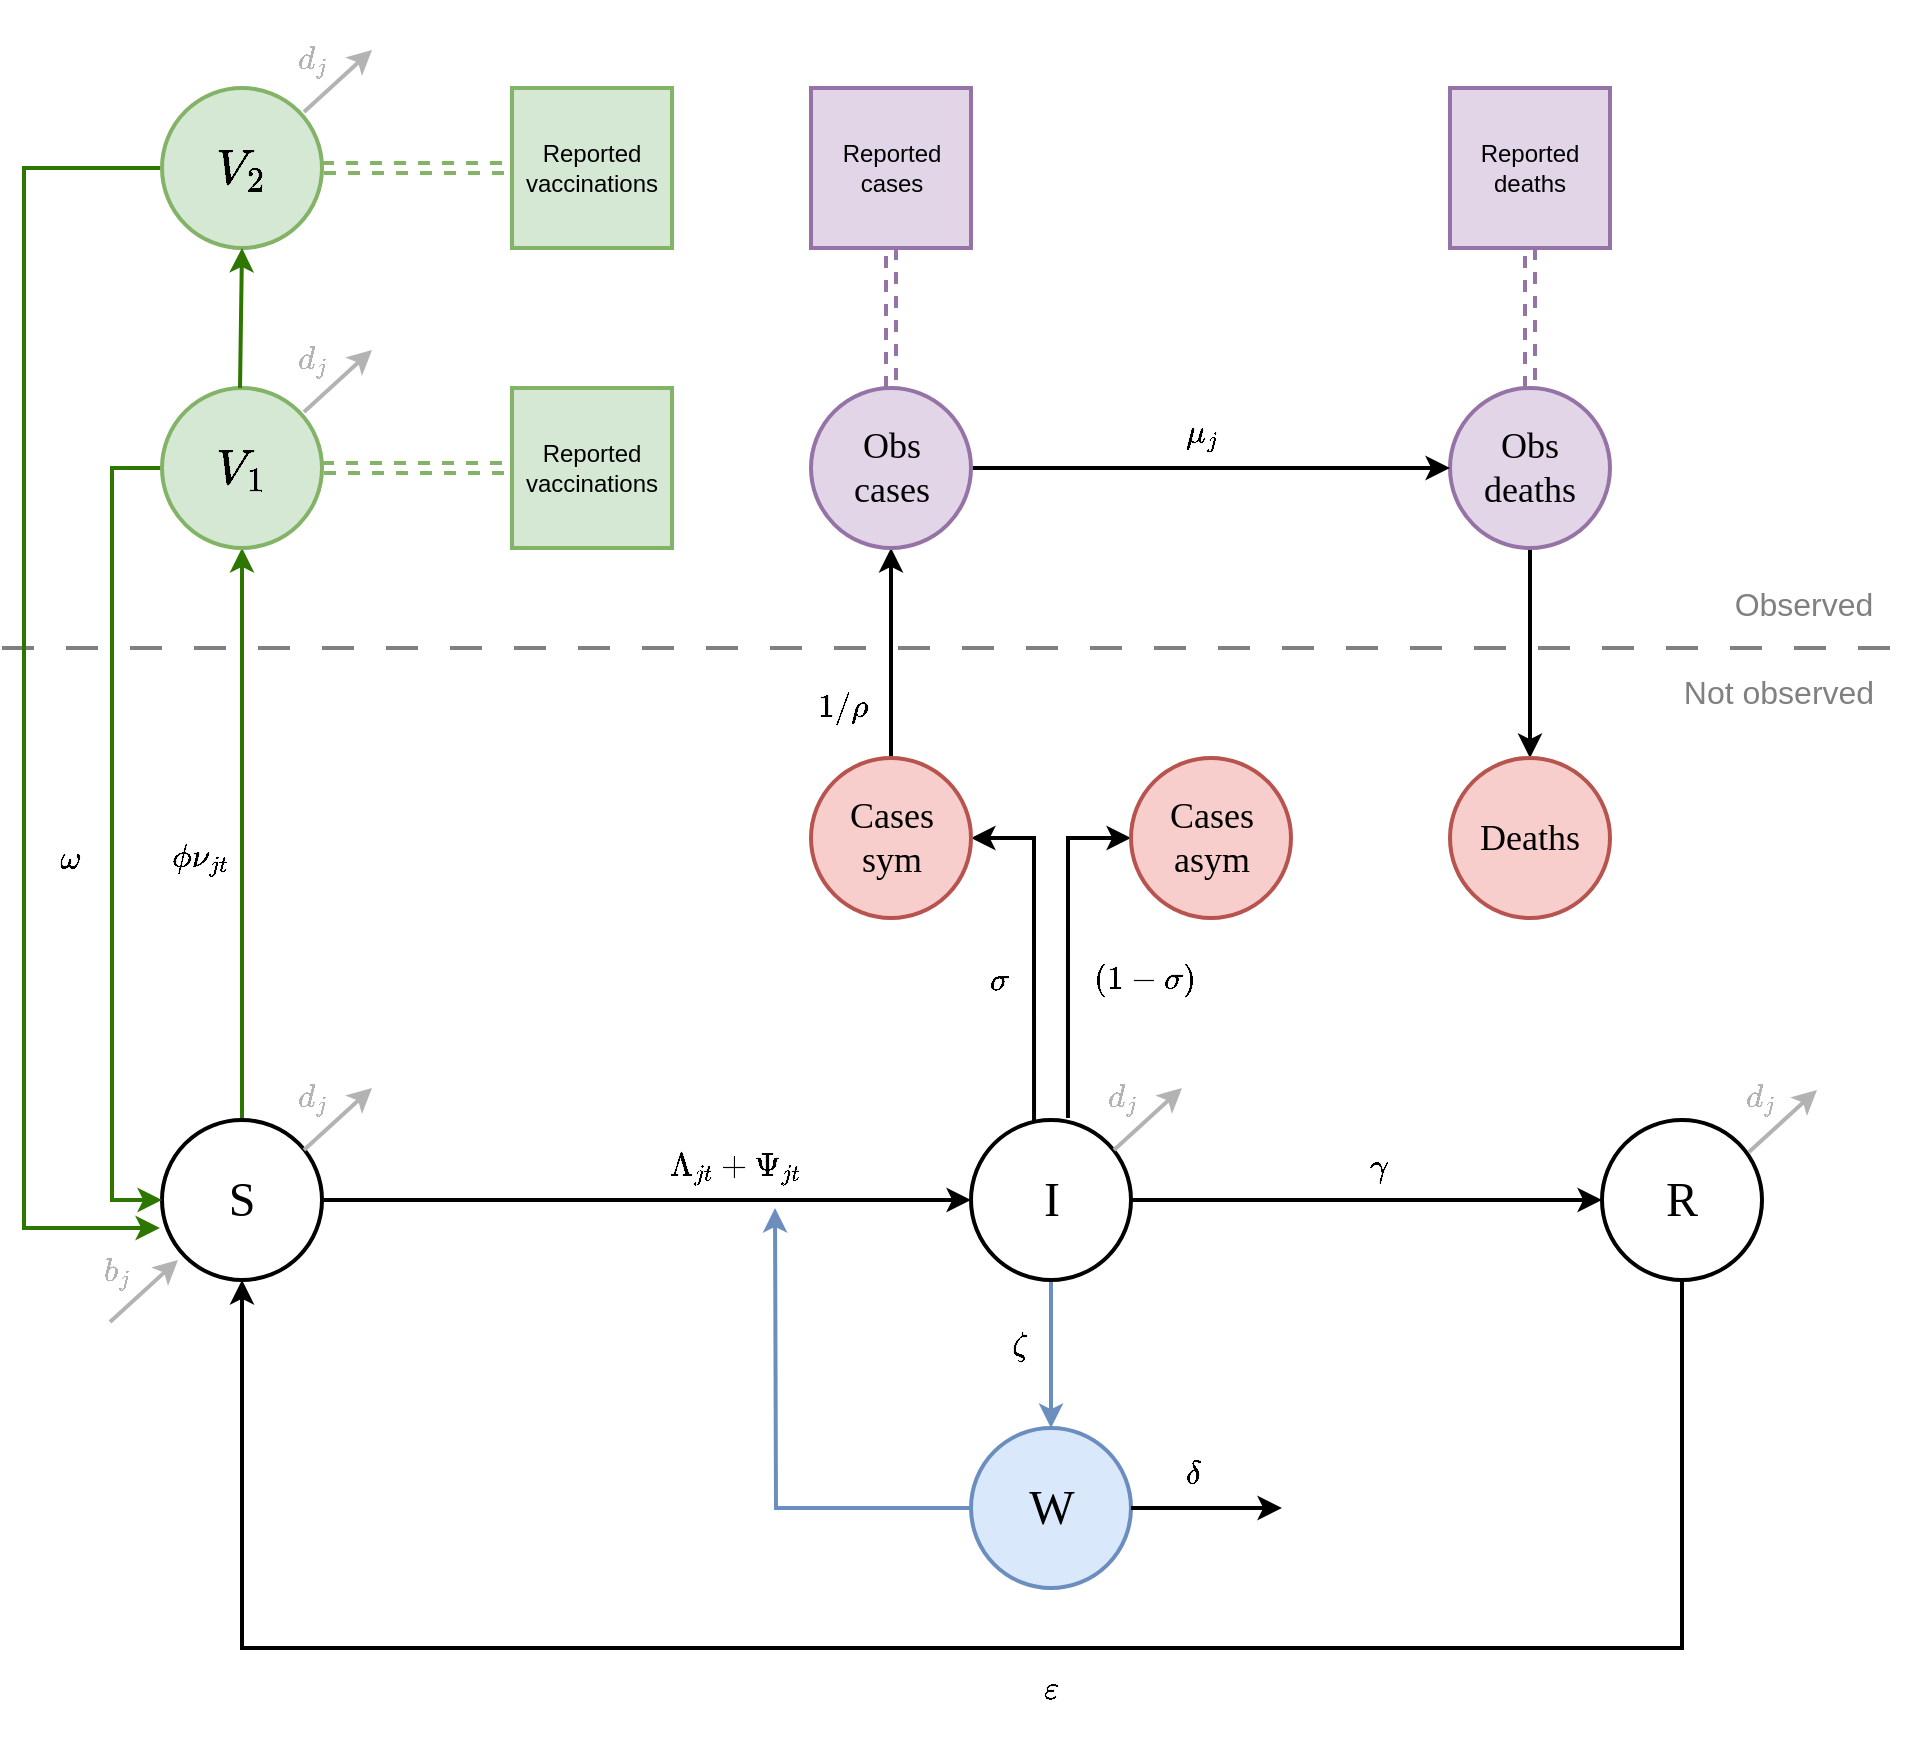 <mxfile version="24.7.5">
  <diagram name="Page-1" id="SHD7UDlB_XUJz2UPsoch">
    <mxGraphModel dx="1114" dy="-6822" grid="1" gridSize="10" guides="1" tooltips="1" connect="1" arrows="1" fold="1" page="1" pageScale="1" pageWidth="850" pageHeight="1100" background="#FFFFFF" math="1" shadow="0">
      <root>
        <mxCell id="0" />
        <mxCell id="1" parent="0" />
        <mxCell id="KVR7Yg019UcxZeirtHPp-1" style="edgeStyle=orthogonalEdgeStyle;rounded=0;orthogonalLoop=1;jettySize=auto;html=1;entryX=0.5;entryY=1;entryDx=0;entryDy=0;fillColor=#60a917;strokeColor=#2D7600;strokeWidth=2;" parent="1" source="KVR7Yg019UcxZeirtHPp-2" target="KVR7Yg019UcxZeirtHPp-6" edge="1">
          <mxGeometry relative="1" as="geometry" />
        </mxCell>
        <mxCell id="KVR7Yg019UcxZeirtHPp-2" value="S" style="ellipse;whiteSpace=wrap;html=1;aspect=fixed;fontSize=24;fontFamily=Verdana;fillColor=#FFFFFF;strokeColor=#000000;fontColor=#000000;strokeWidth=2;" parent="1" vertex="1">
          <mxGeometry x="540" y="9326" width="80" height="80" as="geometry" />
        </mxCell>
        <mxCell id="KVR7Yg019UcxZeirtHPp-3" style="edgeStyle=orthogonalEdgeStyle;rounded=0;orthogonalLoop=1;jettySize=auto;html=1;exitX=1;exitY=0.5;exitDx=0;exitDy=0;strokeColor=#000000;strokeWidth=2;" parent="1" source="KVR7Yg019UcxZeirtHPp-2" target="KVR7Yg019UcxZeirtHPp-10" edge="1">
          <mxGeometry relative="1" as="geometry">
            <mxPoint x="931" y="9366" as="sourcePoint" />
          </mxGeometry>
        </mxCell>
        <mxCell id="KVR7Yg019UcxZeirtHPp-55" style="edgeStyle=orthogonalEdgeStyle;rounded=0;orthogonalLoop=1;jettySize=auto;html=1;exitX=1;exitY=0.5;exitDx=0;exitDy=0;entryX=0;entryY=0.5;entryDx=0;entryDy=0;shape=link;fillColor=#d5e8d4;strokeColor=#82b366;dashed=1;strokeWidth=2;width=4;" parent="1" source="KVR7Yg019UcxZeirtHPp-6" edge="1">
          <mxGeometry relative="1" as="geometry">
            <mxPoint x="711" y="9000" as="targetPoint" />
            <Array as="points">
              <mxPoint x="691" y="9000" />
              <mxPoint x="691" y="9000" />
            </Array>
          </mxGeometry>
        </mxCell>
        <mxCell id="bNNJtNpSl1nT1dMzgXRB-13" style="edgeStyle=orthogonalEdgeStyle;rounded=0;orthogonalLoop=1;jettySize=auto;html=1;exitX=0;exitY=0.5;exitDx=0;exitDy=0;entryX=0;entryY=0.5;entryDx=0;entryDy=0;fillColor=#60a917;strokeColor=#2D7600;strokeWidth=2;" parent="1" source="KVR7Yg019UcxZeirtHPp-6" target="KVR7Yg019UcxZeirtHPp-2" edge="1">
          <mxGeometry relative="1" as="geometry">
            <Array as="points">
              <mxPoint x="515" y="9000" />
              <mxPoint x="515" y="9366" />
            </Array>
          </mxGeometry>
        </mxCell>
        <mxCell id="KVR7Yg019UcxZeirtHPp-6" value="$$V_1$$" style="ellipse;whiteSpace=wrap;html=1;aspect=fixed;fontSize=24;fontFamily=Verdana;fillColor=#d5e8d4;strokeColor=#82b366;strokeWidth=2;fontColor=#000000;" parent="1" vertex="1">
          <mxGeometry x="540" y="8960" width="80" height="80" as="geometry" />
        </mxCell>
        <mxCell id="KVR7Yg019UcxZeirtHPp-7" style="edgeStyle=orthogonalEdgeStyle;rounded=0;orthogonalLoop=1;jettySize=auto;html=1;entryX=0;entryY=0.5;entryDx=0;entryDy=0;strokeColor=#000000;strokeWidth=2;" parent="1" source="KVR7Yg019UcxZeirtHPp-10" target="KVR7Yg019UcxZeirtHPp-12" edge="1">
          <mxGeometry relative="1" as="geometry" />
        </mxCell>
        <mxCell id="p4bKfNp1hoSLx_ZoEvIt-3" style="edgeStyle=orthogonalEdgeStyle;rounded=0;orthogonalLoop=1;jettySize=auto;html=1;exitX=0.5;exitY=1;exitDx=0;exitDy=0;entryX=0.5;entryY=0;entryDx=0;entryDy=0;fillColor=#dae8fc;strokeColor=#6c8ebf;strokeWidth=2;" parent="1" source="KVR7Yg019UcxZeirtHPp-10" target="KVR7Yg019UcxZeirtHPp-14" edge="1">
          <mxGeometry relative="1" as="geometry" />
        </mxCell>
        <mxCell id="bNNJtNpSl1nT1dMzgXRB-3" style="edgeStyle=orthogonalEdgeStyle;rounded=0;orthogonalLoop=1;jettySize=auto;html=1;exitX=0.394;exitY=0.025;exitDx=0;exitDy=0;entryX=1;entryY=0.5;entryDx=0;entryDy=0;exitPerimeter=0;strokeWidth=2;strokeColor=#000000;" parent="1" source="KVR7Yg019UcxZeirtHPp-10" target="KVR7Yg019UcxZeirtHPp-35" edge="1">
          <mxGeometry relative="1" as="geometry" />
        </mxCell>
        <mxCell id="bNNJtNpSl1nT1dMzgXRB-4" style="edgeStyle=orthogonalEdgeStyle;rounded=0;orthogonalLoop=1;jettySize=auto;html=1;exitX=0.606;exitY=-0.012;exitDx=0;exitDy=0;entryX=0;entryY=0.5;entryDx=0;entryDy=0;exitPerimeter=0;strokeWidth=2;strokeColor=#000000;" parent="1" source="KVR7Yg019UcxZeirtHPp-10" target="KVR7Yg019UcxZeirtHPp-40" edge="1">
          <mxGeometry relative="1" as="geometry" />
        </mxCell>
        <mxCell id="KVR7Yg019UcxZeirtHPp-10" value="I" style="ellipse;whiteSpace=wrap;html=1;aspect=fixed;fontSize=24;fontFamily=Verdana;fillColor=#FFFFFF;strokeColor=#000000;fontColor=#000000;strokeWidth=2;" parent="1" vertex="1">
          <mxGeometry x="944.5" y="9326" width="80" height="80" as="geometry" />
        </mxCell>
        <mxCell id="KVR7Yg019UcxZeirtHPp-11" style="edgeStyle=orthogonalEdgeStyle;rounded=0;orthogonalLoop=1;jettySize=auto;html=1;exitX=0.5;exitY=1;exitDx=0;exitDy=0;entryX=0.5;entryY=1;entryDx=0;entryDy=0;strokeColor=#000000;strokeWidth=2;" parent="1" source="KVR7Yg019UcxZeirtHPp-12" target="KVR7Yg019UcxZeirtHPp-2" edge="1">
          <mxGeometry relative="1" as="geometry">
            <Array as="points">
              <mxPoint x="1300" y="9590" />
              <mxPoint x="580" y="9590" />
            </Array>
          </mxGeometry>
        </mxCell>
        <mxCell id="KVR7Yg019UcxZeirtHPp-12" value="R" style="ellipse;whiteSpace=wrap;html=1;aspect=fixed;fontSize=24;fontFamily=Verdana;fillColor=#FFFFFF;strokeColor=#000000;fontColor=#000000;strokeWidth=2;" parent="1" vertex="1">
          <mxGeometry x="1260" y="9326" width="80" height="80" as="geometry" />
        </mxCell>
        <mxCell id="KVR7Yg019UcxZeirtHPp-13" style="edgeStyle=orthogonalEdgeStyle;rounded=0;orthogonalLoop=1;jettySize=auto;html=1;fillColor=#dae8fc;strokeColor=#6c8ebf;exitX=0;exitY=0.5;exitDx=0;exitDy=0;strokeWidth=2;" parent="1" source="KVR7Yg019UcxZeirtHPp-14" edge="1">
          <mxGeometry relative="1" as="geometry">
            <mxPoint x="846.5" y="9370" as="targetPoint" />
            <mxPoint x="1109.5" y="9465" as="sourcePoint" />
          </mxGeometry>
        </mxCell>
        <mxCell id="KVR7Yg019UcxZeirtHPp-14" value="W" style="ellipse;whiteSpace=wrap;html=1;aspect=fixed;fontSize=24;fontFamily=Verdana;fillColor=#dae8fc;strokeColor=#6c8ebf;strokeWidth=2;fontColor=#000000;" parent="1" vertex="1">
          <mxGeometry x="944.5" y="9480" width="80" height="80" as="geometry" />
        </mxCell>
        <mxCell id="KVR7Yg019UcxZeirtHPp-15" style="edgeStyle=orthogonalEdgeStyle;rounded=0;orthogonalLoop=1;jettySize=auto;html=1;exitX=0.5;exitY=0;exitDx=0;exitDy=0;entryX=0.5;entryY=1;entryDx=0;entryDy=0;shape=link;dashed=1;fillColor=#e1d5e7;strokeColor=#9673a6;strokeWidth=2;" parent="1" source="KVR7Yg019UcxZeirtHPp-16" target="KVR7Yg019UcxZeirtHPp-37" edge="1">
          <mxGeometry relative="1" as="geometry" />
        </mxCell>
        <mxCell id="bNNJtNpSl1nT1dMzgXRB-9" style="edgeStyle=orthogonalEdgeStyle;rounded=0;orthogonalLoop=1;jettySize=auto;html=1;exitX=0.5;exitY=1;exitDx=0;exitDy=0;strokeWidth=2;strokeColor=#000000;entryX=0.5;entryY=0;entryDx=0;entryDy=0;" parent="1" source="KVR7Yg019UcxZeirtHPp-16" target="bNNJtNpSl1nT1dMzgXRB-7" edge="1">
          <mxGeometry relative="1" as="geometry">
            <mxPoint x="1224" y="9140" as="targetPoint" />
          </mxGeometry>
        </mxCell>
        <mxCell id="KVR7Yg019UcxZeirtHPp-16" value="Obs&lt;div style=&quot;font-size: 18px;&quot;&gt;deaths&lt;/div&gt;" style="ellipse;whiteSpace=wrap;html=1;aspect=fixed;fontSize=18;fontFamily=Verdana;fillColor=#e1d5e7;strokeColor=#9673a6;strokeWidth=2;fontColor=#000000;" parent="1" vertex="1">
          <mxGeometry x="1184" y="8960" width="80" height="80" as="geometry" />
        </mxCell>
        <mxCell id="KVR7Yg019UcxZeirtHPp-17" value="$$ \mu_j $$" style="text;html=1;align=center;verticalAlign=middle;whiteSpace=wrap;rounded=0;rotation=0;fontSize=16;fontFamily=Verdana;fontColor=#000000;strokeWidth=2;" parent="1" vertex="1">
          <mxGeometry x="1050" y="8967" width="20" height="30" as="geometry" />
        </mxCell>
        <mxCell id="KVR7Yg019UcxZeirtHPp-18" value="$$ \phi\nu_{jt} $$" style="text;html=1;align=center;verticalAlign=middle;whiteSpace=wrap;rounded=0;rotation=0;fontSize=16;fontFamily=Verdana;fontColor=#000000;strokeWidth=2;" parent="1" vertex="1">
          <mxGeometry x="540" y="9179" width="39" height="30" as="geometry" />
        </mxCell>
        <mxCell id="KVR7Yg019UcxZeirtHPp-19" value="$$\Lambda_{jt} + \Psi_{jt} $$" style="text;html=1;align=center;verticalAlign=middle;whiteSpace=wrap;rounded=0;rotation=0;fontSize=16;fontFamily=Verdana;fontColor=#000000;strokeWidth=2;" parent="1" vertex="1">
          <mxGeometry x="779.5" y="9333" width="94" height="30" as="geometry" />
        </mxCell>
        <mxCell id="KVR7Yg019UcxZeirtHPp-21" value="$$ \gamma $$" style="text;html=1;align=center;verticalAlign=middle;whiteSpace=wrap;rounded=0;rotation=0;fontSize=16;fontFamily=Verdana;fontColor=#000000;strokeWidth=2;" parent="1" vertex="1">
          <mxGeometry x="1114" y="9333" width="70" height="30" as="geometry" />
        </mxCell>
        <mxCell id="KVR7Yg019UcxZeirtHPp-22" value="$$ \omega $$" style="text;html=1;align=center;verticalAlign=middle;whiteSpace=wrap;rounded=0;rotation=0;fontSize=16;fontFamily=Verdana;fontColor=#000000;strokeWidth=2;" parent="1" vertex="1">
          <mxGeometry x="475" y="9179" width="39" height="30" as="geometry" />
        </mxCell>
        <mxCell id="KVR7Yg019UcxZeirtHPp-23" value="$$ \varepsilon $$" style="text;html=1;align=center;verticalAlign=middle;whiteSpace=wrap;rounded=0;rotation=0;fontSize=16;fontFamily=Verdana;fontColor=#000000;strokeWidth=2;" parent="1" vertex="1">
          <mxGeometry x="965" y="9595" width="39" height="30" as="geometry" />
        </mxCell>
        <mxCell id="KVR7Yg019UcxZeirtHPp-26" value="$$ d_j $$" style="text;html=1;align=center;verticalAlign=middle;whiteSpace=wrap;rounded=0;rotation=0;fontSize=16;fontFamily=Verdana;fillColor=none;fontColor=#B3B3B3;strokeColor=none;strokeWidth=2;" parent="1" vertex="1">
          <mxGeometry x="605" y="9299" width="20" height="30" as="geometry" />
        </mxCell>
        <mxCell id="KVR7Yg019UcxZeirtHPp-27" value="" style="endArrow=classic;html=1;rounded=0;fillColor=#f5f5f5;strokeColor=#B3B3B3;strokeWidth=2;" parent="1" edge="1">
          <mxGeometry width="50" height="50" relative="1" as="geometry">
            <mxPoint x="611" y="9341" as="sourcePoint" />
            <mxPoint x="645" y="9310" as="targetPoint" />
          </mxGeometry>
        </mxCell>
        <mxCell id="KVR7Yg019UcxZeirtHPp-33" style="edgeStyle=orthogonalEdgeStyle;rounded=0;orthogonalLoop=1;jettySize=auto;html=1;exitX=0.5;exitY=0;exitDx=0;exitDy=0;entryX=0.5;entryY=1;entryDx=0;entryDy=0;strokeColor=#000000;strokeWidth=2;" parent="1" source="KVR7Yg019UcxZeirtHPp-35" target="KVR7Yg019UcxZeirtHPp-43" edge="1">
          <mxGeometry relative="1" as="geometry" />
        </mxCell>
        <mxCell id="KVR7Yg019UcxZeirtHPp-35" value="&lt;div style=&quot;font-size: 18px;&quot;&gt;Cases&lt;/div&gt;&lt;div style=&quot;font-size: 18px;&quot;&gt;sym&lt;/div&gt;" style="ellipse;whiteSpace=wrap;html=1;aspect=fixed;fontSize=18;fontFamily=Verdana;fillColor=#f8cecc;strokeColor=#b85450;strokeWidth=2;fontColor=#000000;" parent="1" vertex="1">
          <mxGeometry x="864.5" y="9145" width="80" height="80" as="geometry" />
        </mxCell>
        <mxCell id="KVR7Yg019UcxZeirtHPp-36" value="Reported cases" style="whiteSpace=wrap;html=1;aspect=fixed;fillColor=#e1d5e7;strokeColor=#9673a6;strokeWidth=2;fontColor=#000000;" parent="1" vertex="1">
          <mxGeometry x="864.5" y="8810" width="80" height="80" as="geometry" />
        </mxCell>
        <mxCell id="KVR7Yg019UcxZeirtHPp-37" value="Reported deaths" style="whiteSpace=wrap;html=1;aspect=fixed;fillColor=#e1d5e7;strokeColor=#9673a6;strokeWidth=2;fontColor=#000000;" parent="1" vertex="1">
          <mxGeometry x="1184" y="8810" width="80" height="80" as="geometry" />
        </mxCell>
        <mxCell id="KVR7Yg019UcxZeirtHPp-38" value="$$ \sigma $$" style="text;html=1;align=center;verticalAlign=middle;whiteSpace=wrap;rounded=0;rotation=0;fontSize=16;fontFamily=Verdana;fontColor=#000000;strokeWidth=2;" parent="1" vertex="1">
          <mxGeometry x="948.5" y="9240" width="20" height="30" as="geometry" />
        </mxCell>
        <mxCell id="KVR7Yg019UcxZeirtHPp-40" value="&lt;div style=&quot;font-size: 18px;&quot;&gt;Cases&lt;/div&gt;&lt;div style=&quot;font-size: 18px;&quot;&gt;asym&lt;/div&gt;" style="ellipse;whiteSpace=wrap;html=1;aspect=fixed;fontSize=18;fontFamily=Verdana;fillColor=#f8cecc;strokeColor=#b85450;strokeWidth=2;fontColor=#000000;" parent="1" vertex="1">
          <mxGeometry x="1024.5" y="9145" width="80" height="80" as="geometry" />
        </mxCell>
        <mxCell id="KVR7Yg019UcxZeirtHPp-41" value="$$ (1-\sigma) $$" style="text;html=1;align=center;verticalAlign=middle;whiteSpace=wrap;rounded=0;rotation=0;fontSize=16;fontFamily=Verdana;fontColor=#000000;strokeWidth=2;" parent="1" vertex="1">
          <mxGeometry x="1012.5" y="9240" width="37" height="30" as="geometry" />
        </mxCell>
        <mxCell id="KVR7Yg019UcxZeirtHPp-42" style="edgeStyle=orthogonalEdgeStyle;rounded=0;orthogonalLoop=1;jettySize=auto;html=1;exitX=0.5;exitY=0;exitDx=0;exitDy=0;entryX=0.5;entryY=1;entryDx=0;entryDy=0;shape=link;dashed=1;fillColor=#e1d5e7;strokeColor=#9673a6;strokeWidth=2;" parent="1" source="KVR7Yg019UcxZeirtHPp-43" target="KVR7Yg019UcxZeirtHPp-36" edge="1">
          <mxGeometry relative="1" as="geometry" />
        </mxCell>
        <mxCell id="bNNJtNpSl1nT1dMzgXRB-8" style="edgeStyle=orthogonalEdgeStyle;rounded=0;orthogonalLoop=1;jettySize=auto;html=1;exitX=1;exitY=0.5;exitDx=0;exitDy=0;strokeWidth=2;strokeColor=#000000;" parent="1" source="KVR7Yg019UcxZeirtHPp-43" target="KVR7Yg019UcxZeirtHPp-16" edge="1">
          <mxGeometry relative="1" as="geometry" />
        </mxCell>
        <mxCell id="KVR7Yg019UcxZeirtHPp-43" value="Obs&lt;div style=&quot;font-size: 18px;&quot;&gt;cases&lt;/div&gt;" style="ellipse;whiteSpace=wrap;html=1;aspect=fixed;fontSize=18;fontFamily=Verdana;fillColor=#e1d5e7;strokeColor=#9673a6;strokeWidth=2;fontColor=#000000;" parent="1" vertex="1">
          <mxGeometry x="864.5" y="8960" width="80" height="80" as="geometry" />
        </mxCell>
        <mxCell id="KVR7Yg019UcxZeirtHPp-44" value="$$ 1/\rho $$" style="text;html=1;align=center;verticalAlign=middle;whiteSpace=wrap;rounded=0;rotation=0;fontSize=16;fontFamily=Verdana;fontColor=#000000;strokeWidth=2;" parent="1" vertex="1">
          <mxGeometry x="871" y="9104" width="20" height="30" as="geometry" />
        </mxCell>
        <mxCell id="KVR7Yg019UcxZeirtHPp-45" style="edgeStyle=orthogonalEdgeStyle;rounded=0;orthogonalLoop=1;jettySize=auto;html=1;shape=link;dashed=1;strokeColor=none;strokeWidth=2;" parent="1" edge="1">
          <mxGeometry relative="1" as="geometry">
            <mxPoint x="986.25" y="9059" as="targetPoint" />
            <mxPoint x="986.25" y="9159" as="sourcePoint" />
          </mxGeometry>
        </mxCell>
        <mxCell id="KVR7Yg019UcxZeirtHPp-46" value="" style="endArrow=none;dashed=1;html=1;rounded=0;strokeColor=#808080;dashPattern=8 8;fontColor=#808080;strokeWidth=2;" parent="1" edge="1">
          <mxGeometry width="50" height="50" relative="1" as="geometry">
            <mxPoint x="460" y="9090" as="sourcePoint" />
            <mxPoint x="1409" y="9090" as="targetPoint" />
          </mxGeometry>
        </mxCell>
        <UserObject label="Observed" placeholders="1" name="Variable" id="KVR7Yg019UcxZeirtHPp-47">
          <mxCell style="text;html=1;strokeColor=none;fillColor=none;align=center;verticalAlign=middle;whiteSpace=wrap;overflow=hidden;fontSize=16;fontColor=#808080;strokeWidth=2;" parent="1" vertex="1">
            <mxGeometry x="1321" y="9056" width="80" height="20" as="geometry" />
          </mxCell>
        </UserObject>
        <UserObject label="Not observed" placeholders="1" name="Variable" id="KVR7Yg019UcxZeirtHPp-48">
          <mxCell style="text;html=1;strokeColor=none;fillColor=none;align=center;verticalAlign=middle;whiteSpace=wrap;overflow=hidden;fontSize=16;fontColor=#808080;strokeWidth=2;" parent="1" vertex="1">
            <mxGeometry x="1291" y="9100" width="115" height="20" as="geometry" />
          </mxCell>
        </UserObject>
        <mxCell id="KVR7Yg019UcxZeirtHPp-54" value="Reported vaccinations" style="whiteSpace=wrap;html=1;aspect=fixed;fillColor=#d5e8d4;strokeColor=#82b366;strokeWidth=2;fontColor=#000000;" parent="1" vertex="1">
          <mxGeometry x="715" y="8960" width="80" height="80" as="geometry" />
        </mxCell>
        <mxCell id="p4bKfNp1hoSLx_ZoEvIt-4" value="$$ \zeta $$" style="text;html=1;align=center;verticalAlign=middle;whiteSpace=wrap;rounded=0;rotation=0;fontSize=16;fontFamily=Verdana;fillColor=none;fontColor=#000000;strokeColor=none;strokeWidth=2;" parent="1" vertex="1">
          <mxGeometry x="958.5" y="9423" width="20" height="30" as="geometry" />
        </mxCell>
        <mxCell id="dQhRyLhaFYCb4iO9fNfd-2" value="" style="endArrow=classic;html=1;rounded=0;fillColor=#f5f5f5;strokeColor=#000000;strokeWidth=2;exitX=1;exitY=0.5;exitDx=0;exitDy=0;" parent="1" source="KVR7Yg019UcxZeirtHPp-14" edge="1">
          <mxGeometry width="50" height="50" relative="1" as="geometry">
            <mxPoint x="1014.5" y="9545" as="sourcePoint" />
            <mxPoint x="1100" y="9520" as="targetPoint" />
          </mxGeometry>
        </mxCell>
        <mxCell id="dQhRyLhaFYCb4iO9fNfd-3" value="$$ \delta $$" style="text;html=1;align=center;verticalAlign=middle;whiteSpace=wrap;rounded=0;rotation=0;fontSize=16;fontFamily=Verdana;fontColor=#000000;strokeWidth=2;" parent="1" vertex="1">
          <mxGeometry x="1030" y="9487" width="51.5" height="30" as="geometry" />
        </mxCell>
        <mxCell id="bNNJtNpSl1nT1dMzgXRB-7" value="&lt;div style=&quot;font-size: 18px;&quot;&gt;Deaths&lt;/div&gt;" style="ellipse;whiteSpace=wrap;html=1;aspect=fixed;fontSize=18;fontFamily=Verdana;fillColor=#f8cecc;strokeColor=#b85450;strokeWidth=2;fontColor=#000000;" parent="1" vertex="1">
          <mxGeometry x="1184" y="9145" width="80" height="80" as="geometry" />
        </mxCell>
        <mxCell id="bNNJtNpSl1nT1dMzgXRB-14" value="$$b_j$$" style="text;html=1;align=center;verticalAlign=middle;whiteSpace=wrap;rounded=0;rotation=0;fontSize=16;fontFamily=Verdana;fillColor=none;fontColor=#B3B3B3;strokeColor=none;strokeWidth=2;" parent="1" vertex="1">
          <mxGeometry x="508" y="9386" width="20" height="30" as="geometry" />
        </mxCell>
        <mxCell id="bNNJtNpSl1nT1dMzgXRB-15" value="" style="endArrow=classic;html=1;rounded=0;fillColor=#f5f5f5;strokeColor=#B3B3B3;strokeWidth=2;" parent="1" edge="1">
          <mxGeometry width="50" height="50" relative="1" as="geometry">
            <mxPoint x="514" y="9427" as="sourcePoint" />
            <mxPoint x="548" y="9396" as="targetPoint" />
          </mxGeometry>
        </mxCell>
        <mxCell id="bNNJtNpSl1nT1dMzgXRB-16" value="$$ d_j $$" style="text;html=1;align=center;verticalAlign=middle;whiteSpace=wrap;rounded=0;rotation=0;fontSize=16;fontFamily=Verdana;fillColor=none;fontColor=#B3B3B3;strokeColor=none;strokeWidth=2;" parent="1" vertex="1">
          <mxGeometry x="605" y="8930" width="20" height="30" as="geometry" />
        </mxCell>
        <mxCell id="bNNJtNpSl1nT1dMzgXRB-17" value="" style="endArrow=classic;html=1;rounded=0;fillColor=#f5f5f5;strokeColor=#B3B3B3;strokeWidth=2;" parent="1" edge="1">
          <mxGeometry width="50" height="50" relative="1" as="geometry">
            <mxPoint x="611" y="8972" as="sourcePoint" />
            <mxPoint x="645" y="8941" as="targetPoint" />
          </mxGeometry>
        </mxCell>
        <mxCell id="bNNJtNpSl1nT1dMzgXRB-18" value="$$ d_j $$" style="text;html=1;align=center;verticalAlign=middle;whiteSpace=wrap;rounded=0;rotation=0;fontSize=16;fontFamily=Verdana;fillColor=none;fontColor=#B3B3B3;strokeColor=none;strokeWidth=2;" parent="1" vertex="1">
          <mxGeometry x="1010" y="9299" width="20" height="30" as="geometry" />
        </mxCell>
        <mxCell id="bNNJtNpSl1nT1dMzgXRB-19" value="" style="endArrow=classic;html=1;rounded=0;fillColor=#f5f5f5;strokeColor=#B3B3B3;strokeWidth=2;" parent="1" edge="1">
          <mxGeometry width="50" height="50" relative="1" as="geometry">
            <mxPoint x="1016" y="9341" as="sourcePoint" />
            <mxPoint x="1050" y="9310" as="targetPoint" />
          </mxGeometry>
        </mxCell>
        <mxCell id="bNNJtNpSl1nT1dMzgXRB-21" value="$$ d_j $$" style="text;html=1;align=center;verticalAlign=middle;whiteSpace=wrap;rounded=0;rotation=0;fontSize=16;fontFamily=Verdana;fillColor=none;fontColor=#B3B3B3;strokeColor=none;strokeWidth=2;" parent="1" vertex="1">
          <mxGeometry x="1328.5" y="9299" width="20" height="30" as="geometry" />
        </mxCell>
        <mxCell id="bNNJtNpSl1nT1dMzgXRB-22" value="" style="endArrow=classic;html=1;rounded=0;fillColor=#f5f5f5;strokeColor=#B3B3B3;strokeWidth=2;" parent="1" edge="1">
          <mxGeometry width="50" height="50" relative="1" as="geometry">
            <mxPoint x="1333.5" y="9342" as="sourcePoint" />
            <mxPoint x="1367.5" y="9311" as="targetPoint" />
          </mxGeometry>
        </mxCell>
        <mxCell id="-u5WyTR__7Q4_MNa7qGk-4" value="$$V_2$$" style="ellipse;whiteSpace=wrap;html=1;aspect=fixed;fontSize=24;fontFamily=Verdana;fillColor=#d5e8d4;strokeColor=#82b366;strokeWidth=2;fontColor=#000000;" vertex="1" parent="1">
          <mxGeometry x="540" y="8810" width="80" height="80" as="geometry" />
        </mxCell>
        <mxCell id="-u5WyTR__7Q4_MNa7qGk-7" style="edgeStyle=orthogonalEdgeStyle;rounded=0;orthogonalLoop=1;jettySize=auto;html=1;fillColor=#60a917;strokeColor=#2D7600;strokeWidth=2;entryX=0.5;entryY=1;entryDx=0;entryDy=0;" edge="1" parent="1" target="-u5WyTR__7Q4_MNa7qGk-4">
          <mxGeometry relative="1" as="geometry">
            <mxPoint x="579" y="8960" as="sourcePoint" />
            <mxPoint x="579" y="8900" as="targetPoint" />
          </mxGeometry>
        </mxCell>
        <mxCell id="-u5WyTR__7Q4_MNa7qGk-8" style="edgeStyle=orthogonalEdgeStyle;rounded=0;orthogonalLoop=1;jettySize=auto;html=1;exitX=1;exitY=0.5;exitDx=0;exitDy=0;entryX=0;entryY=0.5;entryDx=0;entryDy=0;shape=link;fillColor=#d5e8d4;strokeColor=#82b366;dashed=1;strokeWidth=2;width=4;" edge="1" parent="1">
          <mxGeometry relative="1" as="geometry">
            <mxPoint x="620" y="8850" as="sourcePoint" />
            <Array as="points">
              <mxPoint x="691" y="8850" />
              <mxPoint x="691" y="8850" />
            </Array>
            <mxPoint x="711" y="8850" as="targetPoint" />
          </mxGeometry>
        </mxCell>
        <mxCell id="-u5WyTR__7Q4_MNa7qGk-9" value="Reported vaccinations" style="whiteSpace=wrap;html=1;aspect=fixed;fillColor=#d5e8d4;strokeColor=#82b366;strokeWidth=2;fontColor=#000000;" vertex="1" parent="1">
          <mxGeometry x="715" y="8810" width="80" height="80" as="geometry" />
        </mxCell>
        <mxCell id="-u5WyTR__7Q4_MNa7qGk-10" style="edgeStyle=orthogonalEdgeStyle;rounded=0;orthogonalLoop=1;jettySize=auto;html=1;exitX=0;exitY=0.5;exitDx=0;exitDy=0;fillColor=#60a917;strokeColor=#2D7600;strokeWidth=2;" edge="1" parent="1">
          <mxGeometry relative="1" as="geometry">
            <Array as="points">
              <mxPoint x="471" y="8850" />
              <mxPoint x="471" y="9380" />
            </Array>
            <mxPoint x="539" y="8850" as="sourcePoint" />
            <mxPoint x="539" y="9380" as="targetPoint" />
          </mxGeometry>
        </mxCell>
        <mxCell id="-u5WyTR__7Q4_MNa7qGk-13" value="$$ d_j $$" style="text;html=1;align=center;verticalAlign=middle;whiteSpace=wrap;rounded=0;rotation=0;fontSize=16;fontFamily=Verdana;fillColor=none;fontColor=#B3B3B3;strokeColor=none;strokeWidth=2;" vertex="1" parent="1">
          <mxGeometry x="605" y="8780" width="20" height="30" as="geometry" />
        </mxCell>
        <mxCell id="-u5WyTR__7Q4_MNa7qGk-14" value="" style="endArrow=classic;html=1;rounded=0;fillColor=#f5f5f5;strokeColor=#B3B3B3;strokeWidth=2;" edge="1" parent="1">
          <mxGeometry width="50" height="50" relative="1" as="geometry">
            <mxPoint x="611" y="8822" as="sourcePoint" />
            <mxPoint x="645" y="8791" as="targetPoint" />
          </mxGeometry>
        </mxCell>
      </root>
    </mxGraphModel>
  </diagram>
</mxfile>
